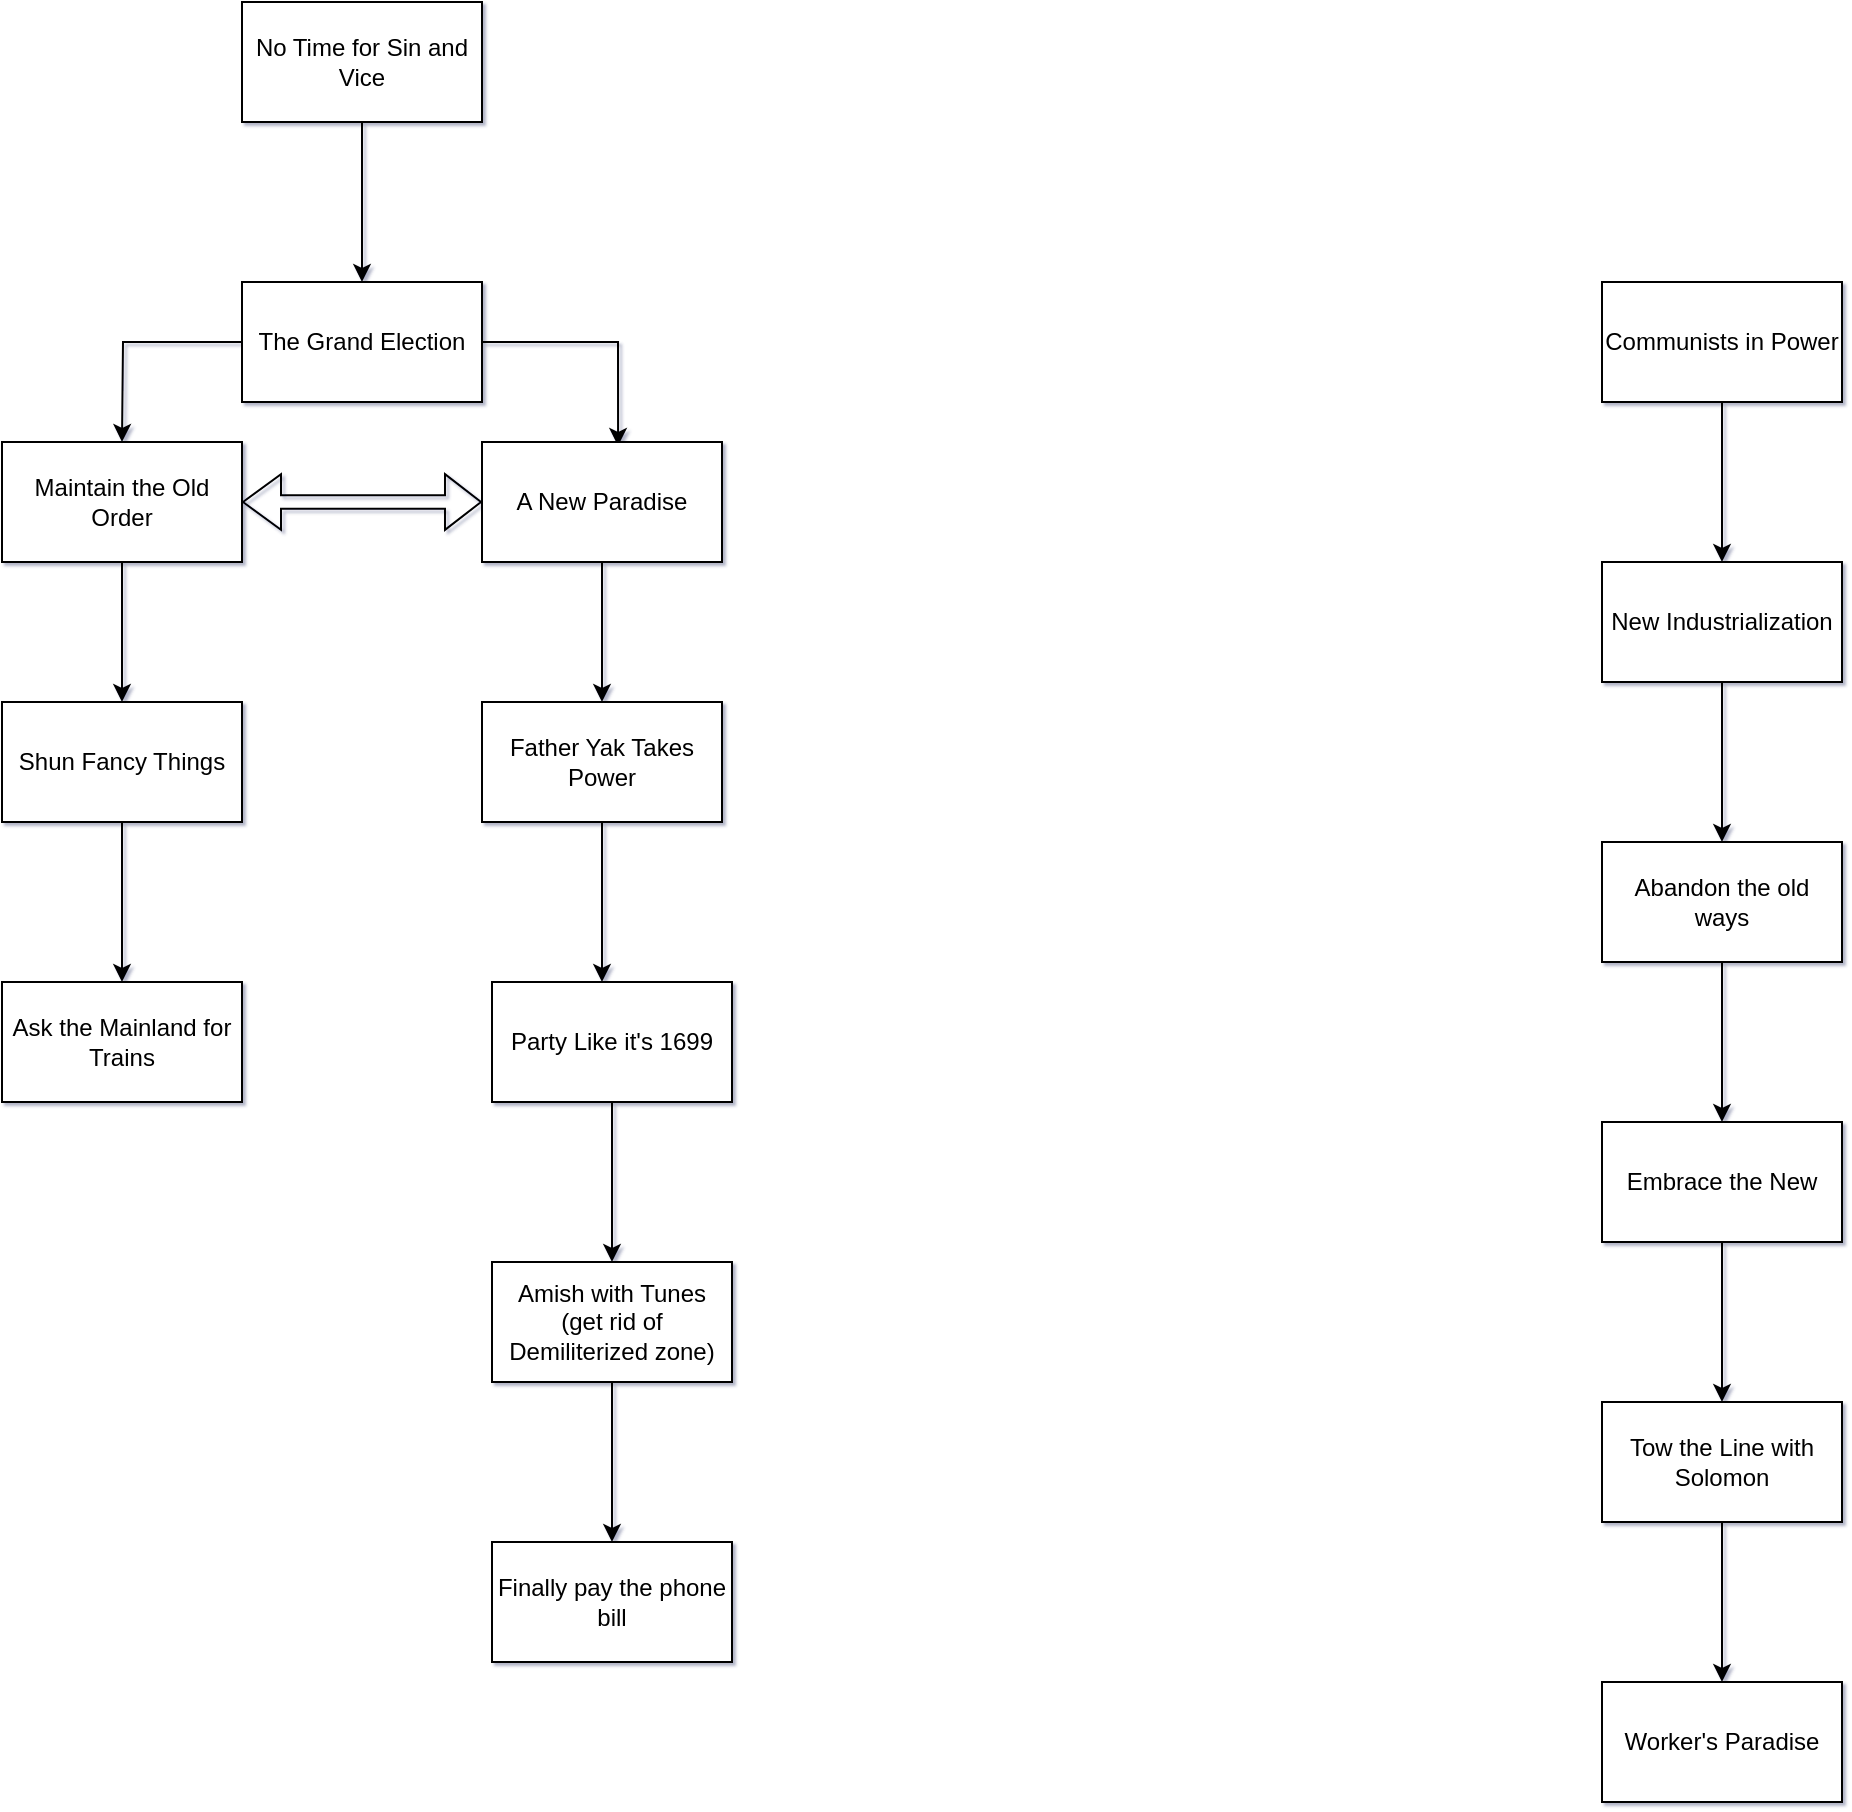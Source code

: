 <mxfile version="20.3.6" type="github">
  <diagram id="1d4nGFuIeH1OPyMS3UdM" name="Page-1">
    <mxGraphModel dx="1417" dy="827" grid="1" gridSize="10" guides="1" tooltips="1" connect="1" arrows="1" fold="1" page="1" pageScale="1" pageWidth="1169" pageHeight="827" background="none" math="0" shadow="1">
      <root>
        <mxCell id="0" />
        <mxCell id="1" parent="0" />
        <mxCell id="9lLOX1-eoQInp4o5NhWY-8" style="edgeStyle=orthogonalEdgeStyle;rounded=0;orthogonalLoop=1;jettySize=auto;html=1;" parent="1" source="9lLOX1-eoQInp4o5NhWY-7" edge="1">
          <mxGeometry relative="1" as="geometry">
            <mxPoint x="280" y="360" as="targetPoint" />
          </mxGeometry>
        </mxCell>
        <mxCell id="9lLOX1-eoQInp4o5NhWY-32" style="edgeStyle=orthogonalEdgeStyle;rounded=0;orthogonalLoop=1;jettySize=auto;html=1;entryX=0.567;entryY=0.033;entryDx=0;entryDy=0;entryPerimeter=0;" parent="1" source="9lLOX1-eoQInp4o5NhWY-7" target="9lLOX1-eoQInp4o5NhWY-10" edge="1">
          <mxGeometry relative="1" as="geometry">
            <Array as="points">
              <mxPoint x="528" y="310" />
            </Array>
          </mxGeometry>
        </mxCell>
        <mxCell id="9lLOX1-eoQInp4o5NhWY-7" value="The Grand Election" style="rounded=0;whiteSpace=wrap;html=1;" parent="1" vertex="1">
          <mxGeometry x="340" y="280" width="120" height="60" as="geometry" />
        </mxCell>
        <mxCell id="9lLOX1-eoQInp4o5NhWY-44" style="edgeStyle=orthogonalEdgeStyle;rounded=0;orthogonalLoop=1;jettySize=auto;html=1;" parent="1" source="9lLOX1-eoQInp4o5NhWY-9" target="9lLOX1-eoQInp4o5NhWY-14" edge="1">
          <mxGeometry relative="1" as="geometry" />
        </mxCell>
        <mxCell id="9lLOX1-eoQInp4o5NhWY-9" value="Maintain the Old Order" style="rounded=0;whiteSpace=wrap;html=1;" parent="1" vertex="1">
          <mxGeometry x="220" y="360" width="120" height="60" as="geometry" />
        </mxCell>
        <mxCell id="cUjtvMtSS1TBpcQT_s8V-16" value="" style="edgeStyle=orthogonalEdgeStyle;rounded=0;orthogonalLoop=1;jettySize=auto;html=1;" edge="1" parent="1" source="9lLOX1-eoQInp4o5NhWY-10" target="9lLOX1-eoQInp4o5NhWY-13">
          <mxGeometry relative="1" as="geometry" />
        </mxCell>
        <mxCell id="9lLOX1-eoQInp4o5NhWY-10" value="A New Paradise" style="rounded=0;whiteSpace=wrap;html=1;" parent="1" vertex="1">
          <mxGeometry x="460" y="360" width="120" height="60" as="geometry" />
        </mxCell>
        <mxCell id="9lLOX1-eoQInp4o5NhWY-46" style="edgeStyle=orthogonalEdgeStyle;rounded=0;orthogonalLoop=1;jettySize=auto;html=1;" parent="1" source="9lLOX1-eoQInp4o5NhWY-13" target="9lLOX1-eoQInp4o5NhWY-17" edge="1">
          <mxGeometry relative="1" as="geometry">
            <Array as="points">
              <mxPoint x="520" y="620" />
              <mxPoint x="520" y="620" />
            </Array>
          </mxGeometry>
        </mxCell>
        <mxCell id="9lLOX1-eoQInp4o5NhWY-13" value="Father Yak Takes Power&lt;br&gt;" style="rounded=0;whiteSpace=wrap;html=1;" parent="1" vertex="1">
          <mxGeometry x="460" y="490" width="120" height="60" as="geometry" />
        </mxCell>
        <mxCell id="cUjtvMtSS1TBpcQT_s8V-15" value="" style="edgeStyle=orthogonalEdgeStyle;rounded=0;orthogonalLoop=1;jettySize=auto;html=1;" edge="1" parent="1" source="9lLOX1-eoQInp4o5NhWY-14" target="cUjtvMtSS1TBpcQT_s8V-14">
          <mxGeometry relative="1" as="geometry" />
        </mxCell>
        <mxCell id="9lLOX1-eoQInp4o5NhWY-14" value="Shun Fancy Things" style="rounded=0;whiteSpace=wrap;html=1;" parent="1" vertex="1">
          <mxGeometry x="220" y="490" width="120" height="60" as="geometry" />
        </mxCell>
        <mxCell id="cUjtvMtSS1TBpcQT_s8V-18" value="" style="edgeStyle=orthogonalEdgeStyle;rounded=0;orthogonalLoop=1;jettySize=auto;html=1;" edge="1" parent="1" source="9lLOX1-eoQInp4o5NhWY-17" target="cUjtvMtSS1TBpcQT_s8V-17">
          <mxGeometry relative="1" as="geometry" />
        </mxCell>
        <mxCell id="9lLOX1-eoQInp4o5NhWY-17" value="Party Like it&#39;s 1699" style="rounded=0;whiteSpace=wrap;html=1;" parent="1" vertex="1">
          <mxGeometry x="465" y="630" width="120" height="60" as="geometry" />
        </mxCell>
        <mxCell id="cUjtvMtSS1TBpcQT_s8V-1" value="" style="shape=flexArrow;endArrow=classic;startArrow=classic;html=1;rounded=0;width=6.857;endSize=5.669;entryX=0;entryY=0.5;entryDx=0;entryDy=0;exitX=1;exitY=0.5;exitDx=0;exitDy=0;" edge="1" parent="1" source="9lLOX1-eoQInp4o5NhWY-9" target="9lLOX1-eoQInp4o5NhWY-10">
          <mxGeometry width="100" height="100" relative="1" as="geometry">
            <mxPoint x="360" y="389.5" as="sourcePoint" />
            <mxPoint x="440" y="389.5" as="targetPoint" />
          </mxGeometry>
        </mxCell>
        <mxCell id="cUjtvMtSS1TBpcQT_s8V-5" value="" style="edgeStyle=orthogonalEdgeStyle;rounded=0;orthogonalLoop=1;jettySize=auto;html=1;" edge="1" parent="1" source="cUjtvMtSS1TBpcQT_s8V-3" target="cUjtvMtSS1TBpcQT_s8V-4">
          <mxGeometry relative="1" as="geometry" />
        </mxCell>
        <mxCell id="cUjtvMtSS1TBpcQT_s8V-3" value="Communists in Power" style="rounded=0;whiteSpace=wrap;html=1;" vertex="1" parent="1">
          <mxGeometry x="1020" y="280" width="120" height="60" as="geometry" />
        </mxCell>
        <mxCell id="cUjtvMtSS1TBpcQT_s8V-7" value="" style="edgeStyle=orthogonalEdgeStyle;rounded=0;orthogonalLoop=1;jettySize=auto;html=1;" edge="1" parent="1" source="cUjtvMtSS1TBpcQT_s8V-4" target="cUjtvMtSS1TBpcQT_s8V-6">
          <mxGeometry relative="1" as="geometry" />
        </mxCell>
        <mxCell id="cUjtvMtSS1TBpcQT_s8V-4" value="New Industrialization" style="whiteSpace=wrap;html=1;rounded=0;" vertex="1" parent="1">
          <mxGeometry x="1020" y="420" width="120" height="60" as="geometry" />
        </mxCell>
        <mxCell id="cUjtvMtSS1TBpcQT_s8V-9" value="" style="edgeStyle=orthogonalEdgeStyle;rounded=0;orthogonalLoop=1;jettySize=auto;html=1;" edge="1" parent="1" source="cUjtvMtSS1TBpcQT_s8V-6" target="cUjtvMtSS1TBpcQT_s8V-8">
          <mxGeometry relative="1" as="geometry" />
        </mxCell>
        <mxCell id="cUjtvMtSS1TBpcQT_s8V-6" value="Abandon the old ways" style="whiteSpace=wrap;html=1;rounded=0;" vertex="1" parent="1">
          <mxGeometry x="1020" y="560" width="120" height="60" as="geometry" />
        </mxCell>
        <mxCell id="cUjtvMtSS1TBpcQT_s8V-11" value="" style="edgeStyle=orthogonalEdgeStyle;rounded=0;orthogonalLoop=1;jettySize=auto;html=1;" edge="1" parent="1" source="cUjtvMtSS1TBpcQT_s8V-8" target="cUjtvMtSS1TBpcQT_s8V-10">
          <mxGeometry relative="1" as="geometry" />
        </mxCell>
        <mxCell id="cUjtvMtSS1TBpcQT_s8V-8" value="Embrace the New" style="whiteSpace=wrap;html=1;rounded=0;" vertex="1" parent="1">
          <mxGeometry x="1020" y="700" width="120" height="60" as="geometry" />
        </mxCell>
        <mxCell id="cUjtvMtSS1TBpcQT_s8V-13" value="" style="edgeStyle=orthogonalEdgeStyle;rounded=0;orthogonalLoop=1;jettySize=auto;html=1;" edge="1" parent="1" source="cUjtvMtSS1TBpcQT_s8V-10" target="cUjtvMtSS1TBpcQT_s8V-12">
          <mxGeometry relative="1" as="geometry" />
        </mxCell>
        <mxCell id="cUjtvMtSS1TBpcQT_s8V-10" value="Tow the Line with Solomon" style="whiteSpace=wrap;html=1;rounded=0;" vertex="1" parent="1">
          <mxGeometry x="1020" y="840" width="120" height="60" as="geometry" />
        </mxCell>
        <mxCell id="cUjtvMtSS1TBpcQT_s8V-12" value="Worker&#39;s Paradise" style="whiteSpace=wrap;html=1;rounded=0;" vertex="1" parent="1">
          <mxGeometry x="1020" y="980" width="120" height="60" as="geometry" />
        </mxCell>
        <mxCell id="cUjtvMtSS1TBpcQT_s8V-14" value="Ask the Mainland for Trains" style="whiteSpace=wrap;html=1;rounded=0;" vertex="1" parent="1">
          <mxGeometry x="220" y="630" width="120" height="60" as="geometry" />
        </mxCell>
        <mxCell id="cUjtvMtSS1TBpcQT_s8V-20" value="" style="edgeStyle=orthogonalEdgeStyle;rounded=0;orthogonalLoop=1;jettySize=auto;html=1;" edge="1" parent="1" source="cUjtvMtSS1TBpcQT_s8V-17" target="cUjtvMtSS1TBpcQT_s8V-19">
          <mxGeometry relative="1" as="geometry" />
        </mxCell>
        <mxCell id="cUjtvMtSS1TBpcQT_s8V-17" value="Amish with Tunes&lt;br&gt;(get rid of Demiliterized zone)" style="whiteSpace=wrap;html=1;rounded=0;" vertex="1" parent="1">
          <mxGeometry x="465" y="770" width="120" height="60" as="geometry" />
        </mxCell>
        <mxCell id="cUjtvMtSS1TBpcQT_s8V-19" value="Finally pay the phone bill" style="whiteSpace=wrap;html=1;rounded=0;" vertex="1" parent="1">
          <mxGeometry x="465" y="910" width="120" height="60" as="geometry" />
        </mxCell>
        <mxCell id="cUjtvMtSS1TBpcQT_s8V-23" value="" style="edgeStyle=orthogonalEdgeStyle;rounded=0;orthogonalLoop=1;jettySize=auto;html=1;" edge="1" parent="1" source="cUjtvMtSS1TBpcQT_s8V-21" target="9lLOX1-eoQInp4o5NhWY-7">
          <mxGeometry relative="1" as="geometry" />
        </mxCell>
        <mxCell id="cUjtvMtSS1TBpcQT_s8V-21" value="No Time for Sin and Vice" style="whiteSpace=wrap;html=1;rounded=0;" vertex="1" parent="1">
          <mxGeometry x="340" y="140" width="120" height="60" as="geometry" />
        </mxCell>
      </root>
    </mxGraphModel>
  </diagram>
</mxfile>
